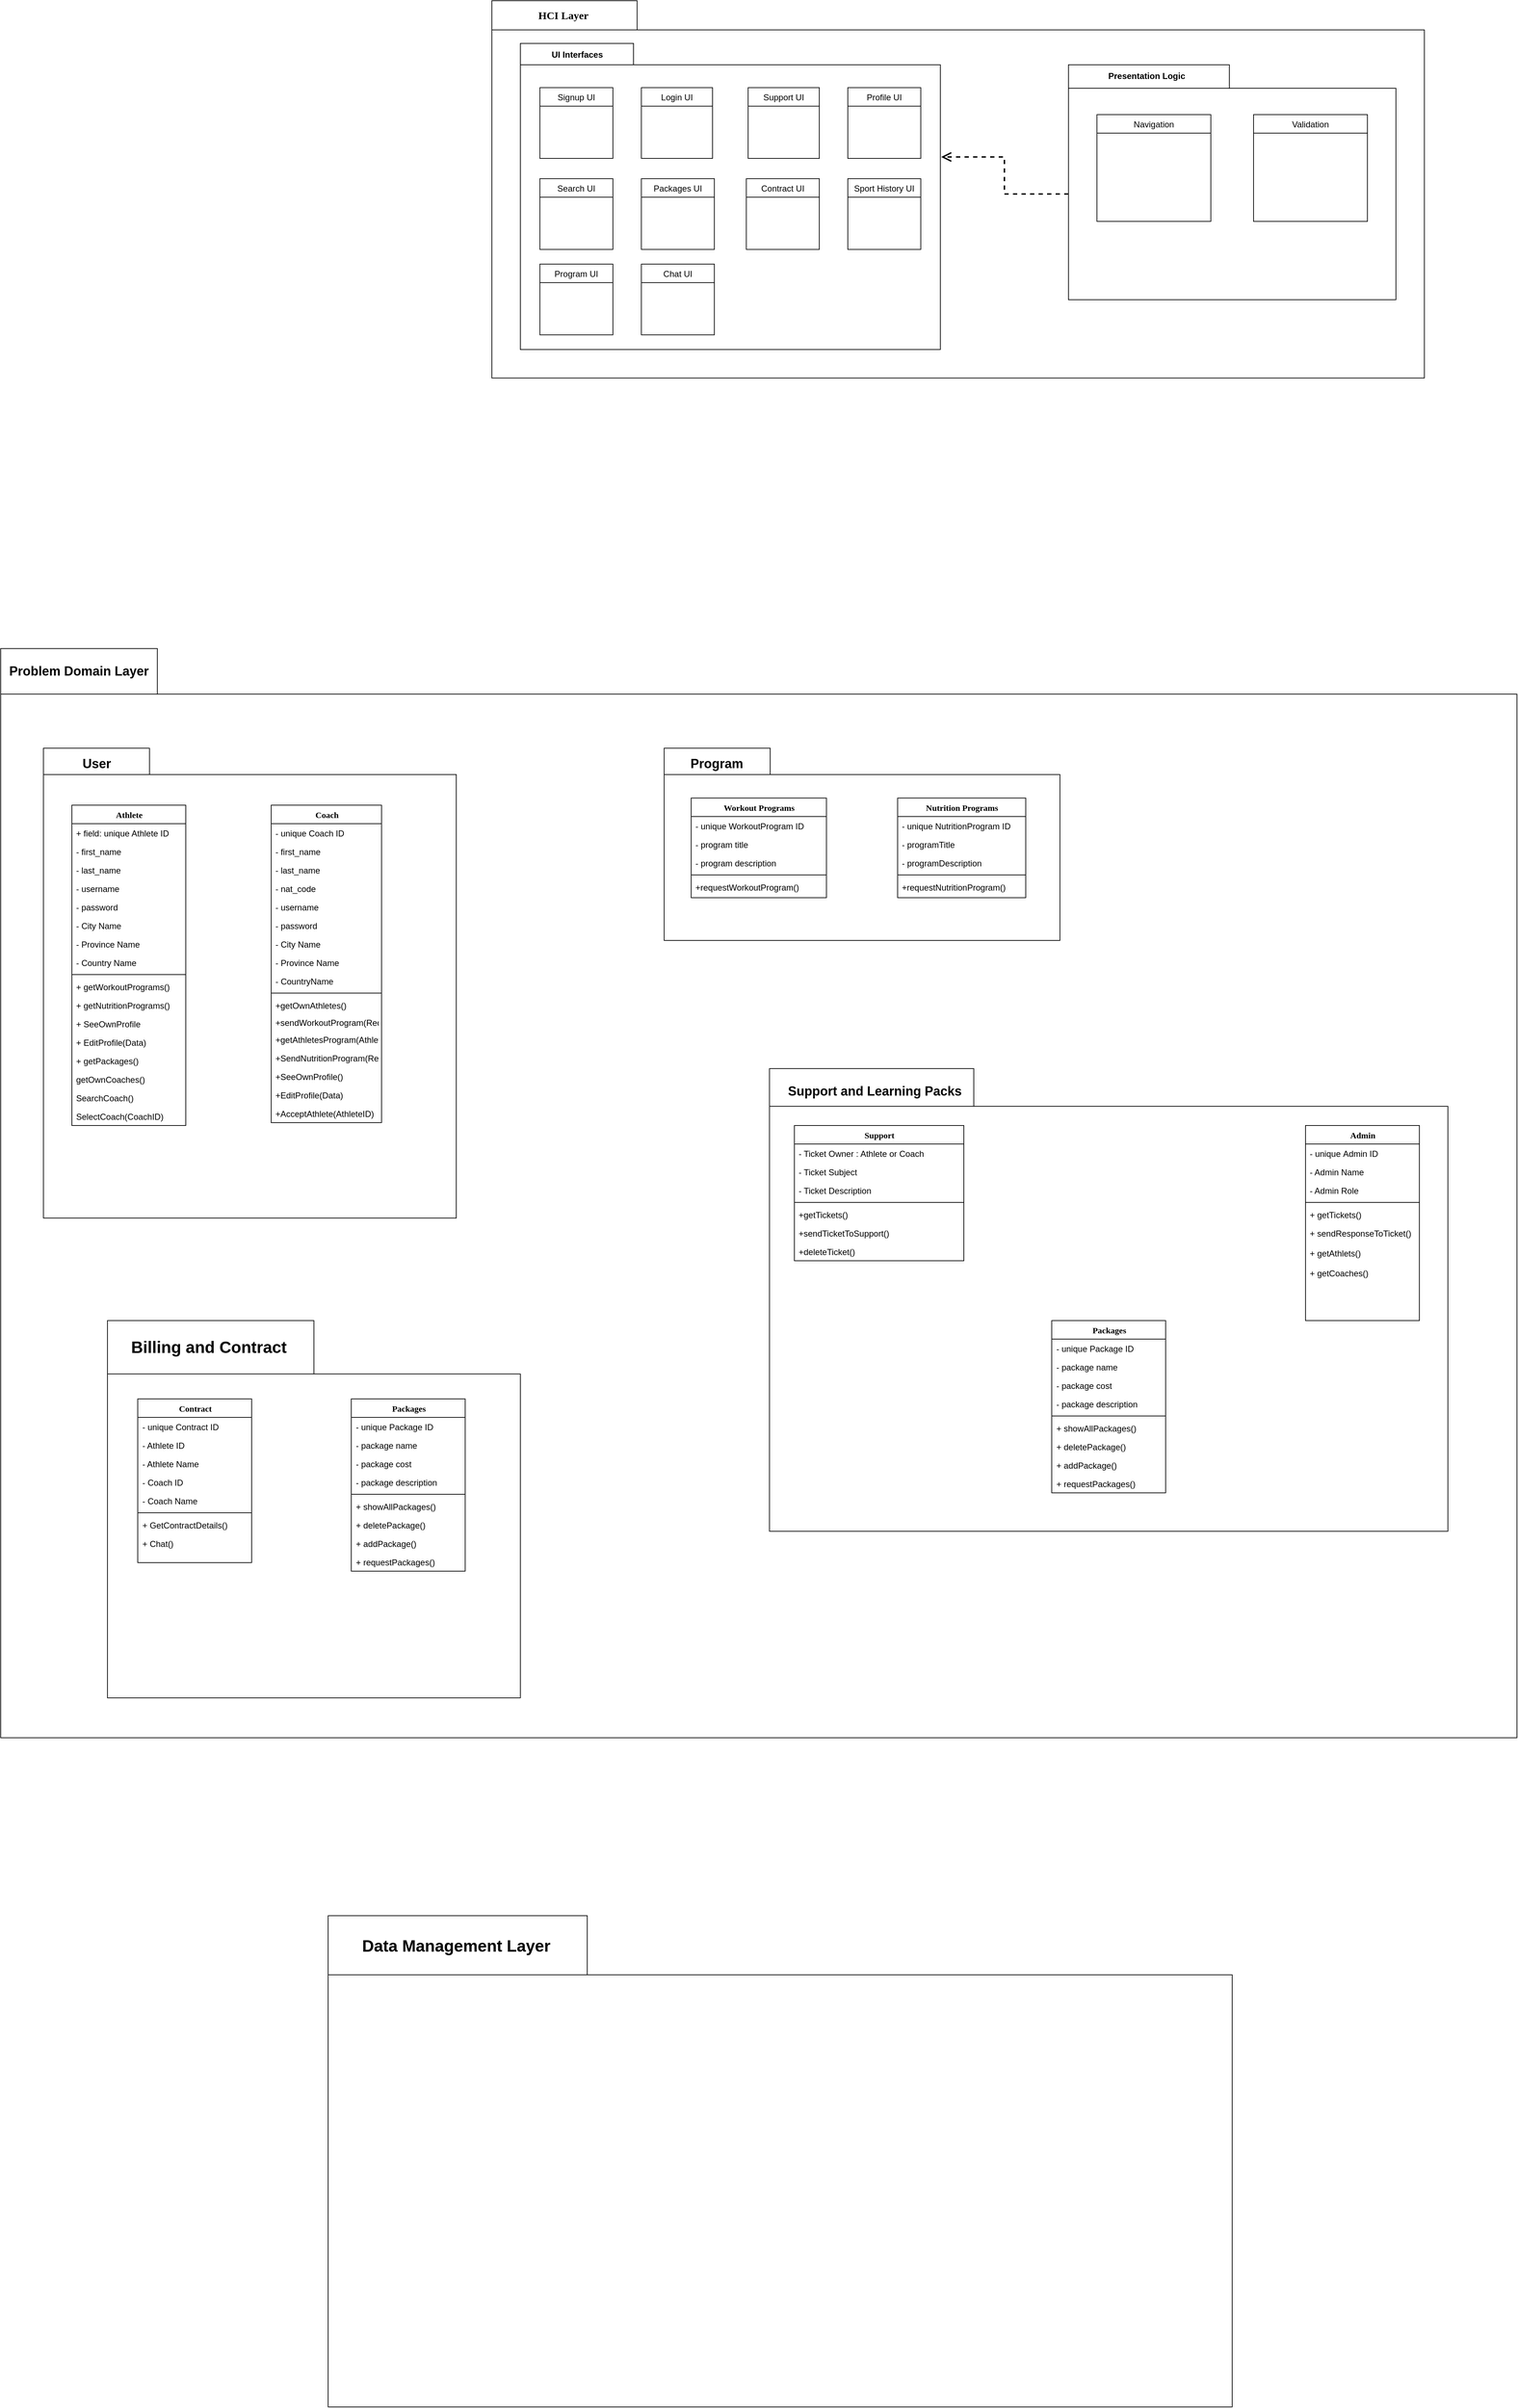 <mxfile version="12.5.8" type="github">
  <diagram name="Page-1" id="b5b7bab2-c9e2-2cf4-8b2a-24fd1a2a6d21">
    <mxGraphModel dx="2076" dy="2265" grid="1" gridSize="10" guides="1" tooltips="1" connect="1" arrows="1" fold="1" page="1" pageScale="1" pageWidth="827" pageHeight="1169" background="#ffffff" math="0" shadow="0">
      <root>
        <mxCell id="0"/>
        <mxCell id="1" parent="0"/>
        <mxCell id="tYp6Sg9qTfao6b7lQUXx-10" value="" style="group" parent="1" vertex="1" connectable="0">
          <mxGeometry x="760" y="-250" width="590" height="430" as="geometry"/>
        </mxCell>
        <mxCell id="tYp6Sg9qTfao6b7lQUXx-4" value="" style="shape=folder;fontStyle=1;spacingTop=10;tabWidth=159;tabHeight=30;tabPosition=left;html=1;" parent="tYp6Sg9qTfao6b7lQUXx-10" vertex="1">
          <mxGeometry width="590" height="430" as="geometry"/>
        </mxCell>
        <mxCell id="tYp6Sg9qTfao6b7lQUXx-9" value="UI Interfaces" style="text;align=center;fontStyle=1;verticalAlign=middle;spacingLeft=3;spacingRight=3;strokeColor=none;rotatable=0;points=[[0,0.5],[1,0.5]];portConstraint=eastwest;" parent="tYp6Sg9qTfao6b7lQUXx-10" vertex="1">
          <mxGeometry width="160" height="30" as="geometry"/>
        </mxCell>
        <mxCell id="tYp6Sg9qTfao6b7lQUXx-32" value="Signup UI" style="swimlane;fontStyle=0;childLayout=stackLayout;horizontal=1;startSize=26;fillColor=none;horizontalStack=0;resizeParent=1;resizeParentMax=0;resizeLast=0;collapsible=1;marginBottom=0;" parent="tYp6Sg9qTfao6b7lQUXx-10" vertex="1">
          <mxGeometry x="27.44" y="62.121" width="102.56" height="99.394" as="geometry">
            <mxRectangle x="20" y="50" width="90" height="26" as="alternateBounds"/>
          </mxGeometry>
        </mxCell>
        <mxCell id="tYp6Sg9qTfao6b7lQUXx-38" value="Login UI" style="swimlane;fontStyle=0;childLayout=stackLayout;horizontal=1;startSize=26;fillColor=none;horizontalStack=0;resizeParent=1;resizeParentMax=0;resizeLast=0;collapsible=1;marginBottom=0;" parent="tYp6Sg9qTfao6b7lQUXx-10" vertex="1">
          <mxGeometry x="170" y="62.121" width="100" height="99.394" as="geometry">
            <mxRectangle x="20" y="50" width="90" height="26" as="alternateBounds"/>
          </mxGeometry>
        </mxCell>
        <mxCell id="tYp6Sg9qTfao6b7lQUXx-39" value="Profile UI" style="swimlane;fontStyle=0;childLayout=stackLayout;horizontal=1;startSize=26;fillColor=none;horizontalStack=0;resizeParent=1;resizeParentMax=0;resizeLast=0;collapsible=1;marginBottom=0;" parent="tYp6Sg9qTfao6b7lQUXx-10" vertex="1">
          <mxGeometry x="460" y="62.121" width="102.56" height="99.394" as="geometry">
            <mxRectangle x="20" y="50" width="90" height="26" as="alternateBounds"/>
          </mxGeometry>
        </mxCell>
        <mxCell id="tYp6Sg9qTfao6b7lQUXx-40" value="Support UI" style="swimlane;fontStyle=0;childLayout=stackLayout;horizontal=1;startSize=26;fillColor=none;horizontalStack=0;resizeParent=1;resizeParentMax=0;resizeLast=0;collapsible=1;marginBottom=0;" parent="tYp6Sg9qTfao6b7lQUXx-10" vertex="1">
          <mxGeometry x="320" y="62.121" width="100" height="99.394" as="geometry">
            <mxRectangle x="20" y="50" width="90" height="26" as="alternateBounds"/>
          </mxGeometry>
        </mxCell>
        <mxCell id="tYp6Sg9qTfao6b7lQUXx-42" value="Search UI" style="swimlane;fontStyle=0;childLayout=stackLayout;horizontal=1;startSize=26;fillColor=none;horizontalStack=0;resizeParent=1;resizeParentMax=0;resizeLast=0;collapsible=1;marginBottom=0;" parent="tYp6Sg9qTfao6b7lQUXx-10" vertex="1">
          <mxGeometry x="27.44" y="190.002" width="102.56" height="99.394" as="geometry">
            <mxRectangle x="20" y="50" width="90" height="26" as="alternateBounds"/>
          </mxGeometry>
        </mxCell>
        <mxCell id="tYp6Sg9qTfao6b7lQUXx-43" value="Packages UI" style="swimlane;fontStyle=0;childLayout=stackLayout;horizontal=1;startSize=26;fillColor=none;horizontalStack=0;resizeParent=1;resizeParentMax=0;resizeLast=0;collapsible=1;marginBottom=0;" parent="tYp6Sg9qTfao6b7lQUXx-10" vertex="1">
          <mxGeometry x="170" y="190.002" width="102.56" height="99.394" as="geometry">
            <mxRectangle x="20" y="50" width="90" height="26" as="alternateBounds"/>
          </mxGeometry>
        </mxCell>
        <mxCell id="tYp6Sg9qTfao6b7lQUXx-50" value="Contract UI" style="swimlane;fontStyle=0;childLayout=stackLayout;horizontal=1;startSize=26;fillColor=none;horizontalStack=0;resizeParent=1;resizeParentMax=0;resizeLast=0;collapsible=1;marginBottom=0;" parent="tYp6Sg9qTfao6b7lQUXx-10" vertex="1">
          <mxGeometry x="317.44" y="190.002" width="102.56" height="99.394" as="geometry">
            <mxRectangle x="20" y="50" width="90" height="26" as="alternateBounds"/>
          </mxGeometry>
        </mxCell>
        <mxCell id="tYp6Sg9qTfao6b7lQUXx-52" value="Sport History UI" style="swimlane;fontStyle=0;childLayout=stackLayout;horizontal=1;startSize=26;fillColor=none;horizontalStack=0;resizeParent=1;resizeParentMax=0;resizeLast=0;collapsible=1;marginBottom=0;" parent="tYp6Sg9qTfao6b7lQUXx-10" vertex="1">
          <mxGeometry x="460" y="190.002" width="102.56" height="99.394" as="geometry">
            <mxRectangle x="20" y="50" width="90" height="26" as="alternateBounds"/>
          </mxGeometry>
        </mxCell>
        <mxCell id="LJv96EUOWv_tqTswNUqL-1" value="Program UI" style="swimlane;fontStyle=0;childLayout=stackLayout;horizontal=1;startSize=26;fillColor=none;horizontalStack=0;resizeParent=1;resizeParentMax=0;resizeLast=0;collapsible=1;marginBottom=0;" vertex="1" parent="tYp6Sg9qTfao6b7lQUXx-10">
          <mxGeometry x="27.44" y="310.002" width="102.56" height="99.394" as="geometry">
            <mxRectangle x="20" y="50" width="90" height="26" as="alternateBounds"/>
          </mxGeometry>
        </mxCell>
        <mxCell id="LJv96EUOWv_tqTswNUqL-2" value="Chat UI" style="swimlane;fontStyle=0;childLayout=stackLayout;horizontal=1;startSize=26;fillColor=none;horizontalStack=0;resizeParent=1;resizeParentMax=0;resizeLast=0;collapsible=1;marginBottom=0;" vertex="1" parent="tYp6Sg9qTfao6b7lQUXx-10">
          <mxGeometry x="170.0" y="310.002" width="102.56" height="99.394" as="geometry">
            <mxRectangle x="20" y="50" width="90" height="26" as="alternateBounds"/>
          </mxGeometry>
        </mxCell>
        <mxCell id="tYp6Sg9qTfao6b7lQUXx-46" value="" style="group" parent="1" vertex="1" connectable="0">
          <mxGeometry x="1530" y="-220" width="460" height="330" as="geometry"/>
        </mxCell>
        <mxCell id="tYp6Sg9qTfao6b7lQUXx-5" value="" style="shape=folder;fontStyle=1;spacingTop=10;tabWidth=226;tabHeight=33;tabPosition=left;html=1;" parent="tYp6Sg9qTfao6b7lQUXx-46" vertex="1">
          <mxGeometry width="460.0" height="330" as="geometry"/>
        </mxCell>
        <mxCell id="tYp6Sg9qTfao6b7lQUXx-45" value="Presentation Logic" style="text;align=center;fontStyle=1;verticalAlign=middle;spacingLeft=3;spacingRight=3;strokeColor=none;rotatable=0;points=[[0,0.5],[1,0.5]];portConstraint=eastwest;" parent="tYp6Sg9qTfao6b7lQUXx-46" vertex="1">
          <mxGeometry width="220" height="30" as="geometry"/>
        </mxCell>
        <mxCell id="tYp6Sg9qTfao6b7lQUXx-53" value="Navigation" style="swimlane;fontStyle=0;childLayout=stackLayout;horizontal=1;startSize=26;fillColor=none;horizontalStack=0;resizeParent=1;resizeParentMax=0;resizeLast=0;collapsible=1;marginBottom=0;" parent="tYp6Sg9qTfao6b7lQUXx-46" vertex="1">
          <mxGeometry x="40" y="70" width="160" height="150" as="geometry">
            <mxRectangle x="20" y="50" width="90" height="26" as="alternateBounds"/>
          </mxGeometry>
        </mxCell>
        <mxCell id="tYp6Sg9qTfao6b7lQUXx-54" value="Validation" style="swimlane;fontStyle=0;childLayout=stackLayout;horizontal=1;startSize=26;fillColor=none;horizontalStack=0;resizeParent=1;resizeParentMax=0;resizeLast=0;collapsible=1;marginBottom=0;" parent="tYp6Sg9qTfao6b7lQUXx-46" vertex="1">
          <mxGeometry x="260" y="70" width="160" height="150" as="geometry">
            <mxRectangle x="20" y="50" width="90" height="26" as="alternateBounds"/>
          </mxGeometry>
        </mxCell>
        <mxCell id="tYp6Sg9qTfao6b7lQUXx-49" style="edgeStyle=orthogonalEdgeStyle;rounded=0;orthogonalLoop=1;jettySize=auto;html=1;exitX=0;exitY=0;exitDx=0;exitDy=181.5;exitPerimeter=0;entryX=1.002;entryY=0.371;entryDx=0;entryDy=0;entryPerimeter=0;dashed=1;endArrow=open;endFill=0;endSize=10;strokeWidth=2;" parent="1" source="tYp6Sg9qTfao6b7lQUXx-5" target="tYp6Sg9qTfao6b7lQUXx-4" edge="1">
          <mxGeometry relative="1" as="geometry"/>
        </mxCell>
        <mxCell id="tYp6Sg9qTfao6b7lQUXx-55" value="" style="shape=folder;fontStyle=1;spacingTop=10;tabWidth=220;tabHeight=64;tabPosition=left;html=1;rounded=0;shadow=0;comic=0;labelBackgroundColor=none;strokeWidth=1;fillColor=none;fontFamily=Verdana;fontSize=10;align=center;" parent="1" vertex="1">
          <mxGeometry x="30" y="600" width="2130" height="1530" as="geometry"/>
        </mxCell>
        <mxCell id="tYp6Sg9qTfao6b7lQUXx-57" value="Problem Domain Layer" style="text;align=center;fontStyle=1;verticalAlign=middle;spacingLeft=3;spacingRight=3;strokeColor=none;rotatable=0;points=[[0,0.5],[1,0.5]];portConstraint=eastwest;fontSize=18;" parent="1" vertex="1">
          <mxGeometry x="30" y="600" width="220" height="60" as="geometry"/>
        </mxCell>
        <mxCell id="6e0c8c40b5770093-72" value="" style="shape=folder;fontStyle=1;spacingTop=10;tabWidth=204;tabHeight=41;tabPosition=left;html=1;rounded=0;shadow=0;comic=0;labelBackgroundColor=none;strokeWidth=1;fillColor=none;fontFamily=Verdana;fontSize=10;align=center;" parent="1" vertex="1">
          <mxGeometry x="720" y="-310" width="1310" height="530" as="geometry"/>
        </mxCell>
        <mxCell id="6e0c8c40b5770093-73" value="&lt;b&gt;&lt;font style=&quot;font-size: 15px&quot;&gt;HCI Layer&lt;/font&gt;&lt;/b&gt;" style="text;html=1;align=center;verticalAlign=top;spacingTop=-4;fontSize=10;fontFamily=Verdana" parent="1" vertex="1">
          <mxGeometry x="720" y="-300.667" width="200" height="28.0" as="geometry"/>
        </mxCell>
        <mxCell id="LJv96EUOWv_tqTswNUqL-40" value="" style="shape=folder;fontStyle=1;spacingTop=10;tabWidth=149;tabHeight=37;tabPosition=left;html=1;fontSize=18;" vertex="1" parent="1">
          <mxGeometry x="90" y="740" width="580" height="660" as="geometry"/>
        </mxCell>
        <mxCell id="LJv96EUOWv_tqTswNUqL-41" value="User" style="text;align=center;fontStyle=1;verticalAlign=middle;spacingLeft=3;spacingRight=3;strokeColor=none;rotatable=0;points=[[0,0.5],[1,0.5]];portConstraint=eastwest;fontSize=18;" vertex="1" parent="1">
          <mxGeometry x="90" y="740" width="150" height="40" as="geometry"/>
        </mxCell>
        <mxCell id="LJv96EUOWv_tqTswNUqL-42" value="Athlete" style="swimlane;html=1;fontStyle=1;align=center;verticalAlign=top;childLayout=stackLayout;horizontal=1;startSize=26;horizontalStack=0;resizeParent=1;resizeLast=0;collapsible=1;marginBottom=0;swimlaneFillColor=#ffffff;rounded=0;shadow=0;comic=0;labelBackgroundColor=none;strokeWidth=1;fillColor=none;fontFamily=Verdana;fontSize=12" vertex="1" parent="1">
          <mxGeometry x="130" y="820" width="160" height="450" as="geometry"/>
        </mxCell>
        <mxCell id="LJv96EUOWv_tqTswNUqL-43" value="+ field: unique Athlete ID" style="text;html=1;strokeColor=none;fillColor=none;align=left;verticalAlign=top;spacingLeft=4;spacingRight=4;whiteSpace=wrap;overflow=hidden;rotatable=0;points=[[0,0.5],[1,0.5]];portConstraint=eastwest;" vertex="1" parent="LJv96EUOWv_tqTswNUqL-42">
          <mxGeometry y="26" width="160" height="26" as="geometry"/>
        </mxCell>
        <mxCell id="LJv96EUOWv_tqTswNUqL-44" value="- first_name" style="text;html=1;strokeColor=none;fillColor=none;align=left;verticalAlign=top;spacingLeft=4;spacingRight=4;whiteSpace=wrap;overflow=hidden;rotatable=0;points=[[0,0.5],[1,0.5]];portConstraint=eastwest;" vertex="1" parent="LJv96EUOWv_tqTswNUqL-42">
          <mxGeometry y="52" width="160" height="26" as="geometry"/>
        </mxCell>
        <mxCell id="LJv96EUOWv_tqTswNUqL-45" value="- last_name" style="text;html=1;strokeColor=none;fillColor=none;align=left;verticalAlign=top;spacingLeft=4;spacingRight=4;whiteSpace=wrap;overflow=hidden;rotatable=0;points=[[0,0.5],[1,0.5]];portConstraint=eastwest;" vertex="1" parent="LJv96EUOWv_tqTswNUqL-42">
          <mxGeometry y="78" width="160" height="26" as="geometry"/>
        </mxCell>
        <mxCell id="LJv96EUOWv_tqTswNUqL-46" value="- username" style="text;html=1;strokeColor=none;fillColor=none;align=left;verticalAlign=top;spacingLeft=4;spacingRight=4;whiteSpace=wrap;overflow=hidden;rotatable=0;points=[[0,0.5],[1,0.5]];portConstraint=eastwest;" vertex="1" parent="LJv96EUOWv_tqTswNUqL-42">
          <mxGeometry y="104" width="160" height="26" as="geometry"/>
        </mxCell>
        <mxCell id="LJv96EUOWv_tqTswNUqL-47" value="- password" style="text;html=1;strokeColor=none;fillColor=none;align=left;verticalAlign=top;spacingLeft=4;spacingRight=4;whiteSpace=wrap;overflow=hidden;rotatable=0;points=[[0,0.5],[1,0.5]];portConstraint=eastwest;" vertex="1" parent="LJv96EUOWv_tqTswNUqL-42">
          <mxGeometry y="130" width="160" height="26" as="geometry"/>
        </mxCell>
        <mxCell id="LJv96EUOWv_tqTswNUqL-48" value="- City Name" style="text;html=1;strokeColor=none;fillColor=none;align=left;verticalAlign=top;spacingLeft=4;spacingRight=4;whiteSpace=wrap;overflow=hidden;rotatable=0;points=[[0,0.5],[1,0.5]];portConstraint=eastwest;" vertex="1" parent="LJv96EUOWv_tqTswNUqL-42">
          <mxGeometry y="156" width="160" height="26" as="geometry"/>
        </mxCell>
        <mxCell id="LJv96EUOWv_tqTswNUqL-49" value="- Province Name" style="text;html=1;strokeColor=none;fillColor=none;align=left;verticalAlign=top;spacingLeft=4;spacingRight=4;whiteSpace=wrap;overflow=hidden;rotatable=0;points=[[0,0.5],[1,0.5]];portConstraint=eastwest;" vertex="1" parent="LJv96EUOWv_tqTswNUqL-42">
          <mxGeometry y="182" width="160" height="26" as="geometry"/>
        </mxCell>
        <mxCell id="LJv96EUOWv_tqTswNUqL-50" value="- Country Name" style="text;html=1;strokeColor=none;fillColor=none;align=left;verticalAlign=top;spacingLeft=4;spacingRight=4;whiteSpace=wrap;overflow=hidden;rotatable=0;points=[[0,0.5],[1,0.5]];portConstraint=eastwest;" vertex="1" parent="LJv96EUOWv_tqTswNUqL-42">
          <mxGeometry y="208" width="160" height="26" as="geometry"/>
        </mxCell>
        <mxCell id="LJv96EUOWv_tqTswNUqL-51" value="" style="line;html=1;strokeWidth=1;fillColor=none;align=left;verticalAlign=middle;spacingTop=-1;spacingLeft=3;spacingRight=3;rotatable=0;labelPosition=right;points=[];portConstraint=eastwest;" vertex="1" parent="LJv96EUOWv_tqTswNUqL-42">
          <mxGeometry y="234" width="160" height="8" as="geometry"/>
        </mxCell>
        <mxCell id="LJv96EUOWv_tqTswNUqL-52" value="+ getWorkoutPrograms()" style="text;html=1;strokeColor=none;fillColor=none;align=left;verticalAlign=top;spacingLeft=4;spacingRight=4;whiteSpace=wrap;overflow=hidden;rotatable=0;points=[[0,0.5],[1,0.5]];portConstraint=eastwest;" vertex="1" parent="LJv96EUOWv_tqTswNUqL-42">
          <mxGeometry y="242" width="160" height="26" as="geometry"/>
        </mxCell>
        <mxCell id="LJv96EUOWv_tqTswNUqL-53" value="+ getNutritionPrograms()" style="text;html=1;strokeColor=none;fillColor=none;align=left;verticalAlign=top;spacingLeft=4;spacingRight=4;whiteSpace=wrap;overflow=hidden;rotatable=0;points=[[0,0.5],[1,0.5]];portConstraint=eastwest;" vertex="1" parent="LJv96EUOWv_tqTswNUqL-42">
          <mxGeometry y="268" width="160" height="26" as="geometry"/>
        </mxCell>
        <mxCell id="LJv96EUOWv_tqTswNUqL-54" value="+ SeeOwnProfile" style="text;html=1;strokeColor=none;fillColor=none;align=left;verticalAlign=top;spacingLeft=4;spacingRight=4;whiteSpace=wrap;overflow=hidden;rotatable=0;points=[[0,0.5],[1,0.5]];portConstraint=eastwest;" vertex="1" parent="LJv96EUOWv_tqTswNUqL-42">
          <mxGeometry y="294" width="160" height="26" as="geometry"/>
        </mxCell>
        <mxCell id="LJv96EUOWv_tqTswNUqL-55" value="+ EditProfile(Data)" style="text;html=1;strokeColor=none;fillColor=none;align=left;verticalAlign=top;spacingLeft=4;spacingRight=4;whiteSpace=wrap;overflow=hidden;rotatable=0;points=[[0,0.5],[1,0.5]];portConstraint=eastwest;" vertex="1" parent="LJv96EUOWv_tqTswNUqL-42">
          <mxGeometry y="320" width="160" height="26" as="geometry"/>
        </mxCell>
        <mxCell id="LJv96EUOWv_tqTswNUqL-56" value="+ getPackages()" style="text;html=1;strokeColor=none;fillColor=none;align=left;verticalAlign=top;spacingLeft=4;spacingRight=4;whiteSpace=wrap;overflow=hidden;rotatable=0;points=[[0,0.5],[1,0.5]];portConstraint=eastwest;" vertex="1" parent="LJv96EUOWv_tqTswNUqL-42">
          <mxGeometry y="346" width="160" height="26" as="geometry"/>
        </mxCell>
        <mxCell id="LJv96EUOWv_tqTswNUqL-57" value="getOwnCoaches()" style="text;html=1;strokeColor=none;fillColor=none;align=left;verticalAlign=top;spacingLeft=4;spacingRight=4;whiteSpace=wrap;overflow=hidden;rotatable=0;points=[[0,0.5],[1,0.5]];portConstraint=eastwest;" vertex="1" parent="LJv96EUOWv_tqTswNUqL-42">
          <mxGeometry y="372" width="160" height="26" as="geometry"/>
        </mxCell>
        <mxCell id="LJv96EUOWv_tqTswNUqL-58" value="SearchCoach()" style="text;html=1;strokeColor=none;fillColor=none;align=left;verticalAlign=top;spacingLeft=4;spacingRight=4;whiteSpace=wrap;overflow=hidden;rotatable=0;points=[[0,0.5],[1,0.5]];portConstraint=eastwest;" vertex="1" parent="LJv96EUOWv_tqTswNUqL-42">
          <mxGeometry y="398" width="160" height="26" as="geometry"/>
        </mxCell>
        <mxCell id="LJv96EUOWv_tqTswNUqL-59" value="SelectCoach(CoachID)" style="text;html=1;strokeColor=none;fillColor=none;align=left;verticalAlign=top;spacingLeft=4;spacingRight=4;whiteSpace=wrap;overflow=hidden;rotatable=0;points=[[0,0.5],[1,0.5]];portConstraint=eastwest;" vertex="1" parent="LJv96EUOWv_tqTswNUqL-42">
          <mxGeometry y="424" width="160" height="26" as="geometry"/>
        </mxCell>
        <mxCell id="LJv96EUOWv_tqTswNUqL-60" value="Coach" style="swimlane;html=1;fontStyle=1;align=center;verticalAlign=top;childLayout=stackLayout;horizontal=1;startSize=26;horizontalStack=0;resizeParent=1;resizeLast=0;collapsible=1;marginBottom=0;swimlaneFillColor=#ffffff;rounded=0;shadow=0;comic=0;labelBackgroundColor=none;strokeWidth=1;fillColor=none;fontFamily=Verdana;fontSize=12" vertex="1" parent="1">
          <mxGeometry x="410" y="820" width="155" height="446" as="geometry"/>
        </mxCell>
        <mxCell id="LJv96EUOWv_tqTswNUqL-61" value="- unique Coach ID" style="text;html=1;strokeColor=none;fillColor=none;align=left;verticalAlign=top;spacingLeft=4;spacingRight=4;whiteSpace=wrap;overflow=hidden;rotatable=0;points=[[0,0.5],[1,0.5]];portConstraint=eastwest;" vertex="1" parent="LJv96EUOWv_tqTswNUqL-60">
          <mxGeometry y="26" width="155" height="26" as="geometry"/>
        </mxCell>
        <mxCell id="LJv96EUOWv_tqTswNUqL-62" value="- first_name" style="text;html=1;strokeColor=none;fillColor=none;align=left;verticalAlign=top;spacingLeft=4;spacingRight=4;whiteSpace=wrap;overflow=hidden;rotatable=0;points=[[0,0.5],[1,0.5]];portConstraint=eastwest;" vertex="1" parent="LJv96EUOWv_tqTswNUqL-60">
          <mxGeometry y="52" width="155" height="26" as="geometry"/>
        </mxCell>
        <mxCell id="LJv96EUOWv_tqTswNUqL-63" value="- last_name" style="text;html=1;strokeColor=none;fillColor=none;align=left;verticalAlign=top;spacingLeft=4;spacingRight=4;whiteSpace=wrap;overflow=hidden;rotatable=0;points=[[0,0.5],[1,0.5]];portConstraint=eastwest;" vertex="1" parent="LJv96EUOWv_tqTswNUqL-60">
          <mxGeometry y="78" width="155" height="26" as="geometry"/>
        </mxCell>
        <mxCell id="LJv96EUOWv_tqTswNUqL-64" value="- nat_code" style="text;html=1;strokeColor=none;fillColor=none;align=left;verticalAlign=top;spacingLeft=4;spacingRight=4;whiteSpace=wrap;overflow=hidden;rotatable=0;points=[[0,0.5],[1,0.5]];portConstraint=eastwest;" vertex="1" parent="LJv96EUOWv_tqTswNUqL-60">
          <mxGeometry y="104" width="155" height="26" as="geometry"/>
        </mxCell>
        <mxCell id="LJv96EUOWv_tqTswNUqL-65" value="- username" style="text;html=1;strokeColor=none;fillColor=none;align=left;verticalAlign=top;spacingLeft=4;spacingRight=4;whiteSpace=wrap;overflow=hidden;rotatable=0;points=[[0,0.5],[1,0.5]];portConstraint=eastwest;" vertex="1" parent="LJv96EUOWv_tqTswNUqL-60">
          <mxGeometry y="130" width="155" height="26" as="geometry"/>
        </mxCell>
        <mxCell id="LJv96EUOWv_tqTswNUqL-66" value="- password" style="text;html=1;strokeColor=none;fillColor=none;align=left;verticalAlign=top;spacingLeft=4;spacingRight=4;whiteSpace=wrap;overflow=hidden;rotatable=0;points=[[0,0.5],[1,0.5]];portConstraint=eastwest;" vertex="1" parent="LJv96EUOWv_tqTswNUqL-60">
          <mxGeometry y="156" width="155" height="26" as="geometry"/>
        </mxCell>
        <mxCell id="LJv96EUOWv_tqTswNUqL-67" value="- City Name" style="text;html=1;strokeColor=none;fillColor=none;align=left;verticalAlign=top;spacingLeft=4;spacingRight=4;whiteSpace=wrap;overflow=hidden;rotatable=0;points=[[0,0.5],[1,0.5]];portConstraint=eastwest;" vertex="1" parent="LJv96EUOWv_tqTswNUqL-60">
          <mxGeometry y="182" width="155" height="26" as="geometry"/>
        </mxCell>
        <mxCell id="LJv96EUOWv_tqTswNUqL-68" value="- Province Name" style="text;html=1;strokeColor=none;fillColor=none;align=left;verticalAlign=top;spacingLeft=4;spacingRight=4;whiteSpace=wrap;overflow=hidden;rotatable=0;points=[[0,0.5],[1,0.5]];portConstraint=eastwest;" vertex="1" parent="LJv96EUOWv_tqTswNUqL-60">
          <mxGeometry y="208" width="155" height="26" as="geometry"/>
        </mxCell>
        <mxCell id="LJv96EUOWv_tqTswNUqL-69" value="- CountryName" style="text;html=1;strokeColor=none;fillColor=none;align=left;verticalAlign=top;spacingLeft=4;spacingRight=4;whiteSpace=wrap;overflow=hidden;rotatable=0;points=[[0,0.5],[1,0.5]];portConstraint=eastwest;" vertex="1" parent="LJv96EUOWv_tqTswNUqL-60">
          <mxGeometry y="234" width="155" height="26" as="geometry"/>
        </mxCell>
        <mxCell id="LJv96EUOWv_tqTswNUqL-70" value="" style="line;html=1;strokeWidth=1;fillColor=none;align=left;verticalAlign=middle;spacingTop=-1;spacingLeft=3;spacingRight=3;rotatable=0;labelPosition=right;points=[];portConstraint=eastwest;" vertex="1" parent="LJv96EUOWv_tqTswNUqL-60">
          <mxGeometry y="260" width="155" height="8" as="geometry"/>
        </mxCell>
        <mxCell id="LJv96EUOWv_tqTswNUqL-71" value="+getOwnAthletes()" style="text;html=1;strokeColor=none;fillColor=none;align=left;verticalAlign=top;spacingLeft=4;spacingRight=4;whiteSpace=wrap;overflow=hidden;rotatable=0;points=[[0,0.5],[1,0.5]];portConstraint=eastwest;" vertex="1" parent="LJv96EUOWv_tqTswNUqL-60">
          <mxGeometry y="268" width="155" height="24" as="geometry"/>
        </mxCell>
        <mxCell id="LJv96EUOWv_tqTswNUqL-72" value="+sendWorkoutProgram(RequestID)" style="text;html=1;strokeColor=none;fillColor=none;align=left;verticalAlign=top;spacingLeft=4;spacingRight=4;whiteSpace=wrap;overflow=hidden;rotatable=0;points=[[0,0.5],[1,0.5]];portConstraint=eastwest;" vertex="1" parent="LJv96EUOWv_tqTswNUqL-60">
          <mxGeometry y="292" width="155" height="24" as="geometry"/>
        </mxCell>
        <mxCell id="LJv96EUOWv_tqTswNUqL-73" value="+getAthletesProgram(AthleteID)" style="text;html=1;strokeColor=none;fillColor=none;align=left;verticalAlign=top;spacingLeft=4;spacingRight=4;whiteSpace=wrap;overflow=hidden;rotatable=0;points=[[0,0.5],[1,0.5]];portConstraint=eastwest;" vertex="1" parent="LJv96EUOWv_tqTswNUqL-60">
          <mxGeometry y="316" width="155" height="26" as="geometry"/>
        </mxCell>
        <mxCell id="LJv96EUOWv_tqTswNUqL-74" value="+SendNutritionProgram(RequestID)" style="text;html=1;strokeColor=none;fillColor=none;align=left;verticalAlign=top;spacingLeft=4;spacingRight=4;whiteSpace=wrap;overflow=hidden;rotatable=0;points=[[0,0.5],[1,0.5]];portConstraint=eastwest;" vertex="1" parent="LJv96EUOWv_tqTswNUqL-60">
          <mxGeometry y="342" width="155" height="26" as="geometry"/>
        </mxCell>
        <mxCell id="LJv96EUOWv_tqTswNUqL-75" value="+SeeOwnProfile()" style="text;html=1;strokeColor=none;fillColor=none;align=left;verticalAlign=top;spacingLeft=4;spacingRight=4;whiteSpace=wrap;overflow=hidden;rotatable=0;points=[[0,0.5],[1,0.5]];portConstraint=eastwest;" vertex="1" parent="LJv96EUOWv_tqTswNUqL-60">
          <mxGeometry y="368" width="155" height="26" as="geometry"/>
        </mxCell>
        <mxCell id="LJv96EUOWv_tqTswNUqL-76" value="+EditProfile(Data)" style="text;html=1;strokeColor=none;fillColor=none;align=left;verticalAlign=top;spacingLeft=4;spacingRight=4;whiteSpace=wrap;overflow=hidden;rotatable=0;points=[[0,0.5],[1,0.5]];portConstraint=eastwest;" vertex="1" parent="LJv96EUOWv_tqTswNUqL-60">
          <mxGeometry y="394" width="155" height="26" as="geometry"/>
        </mxCell>
        <mxCell id="LJv96EUOWv_tqTswNUqL-77" value="+AcceptAthlete(AthleteID)" style="text;html=1;strokeColor=none;fillColor=none;align=left;verticalAlign=top;spacingLeft=4;spacingRight=4;whiteSpace=wrap;overflow=hidden;rotatable=0;points=[[0,0.5],[1,0.5]];portConstraint=eastwest;" vertex="1" parent="LJv96EUOWv_tqTswNUqL-60">
          <mxGeometry y="420" width="155" height="26" as="geometry"/>
        </mxCell>
        <mxCell id="LJv96EUOWv_tqTswNUqL-78" value="" style="shape=folder;fontStyle=1;spacingTop=10;tabWidth=149;tabHeight=37;tabPosition=left;html=1;fontSize=18;" vertex="1" parent="1">
          <mxGeometry x="962" y="740" width="556" height="270" as="geometry"/>
        </mxCell>
        <mxCell id="LJv96EUOWv_tqTswNUqL-79" value="Program" style="text;align=center;fontStyle=1;verticalAlign=middle;spacingLeft=3;spacingRight=3;strokeColor=none;rotatable=0;points=[[0,0.5],[1,0.5]];portConstraint=eastwest;fontSize=18;" vertex="1" parent="1">
          <mxGeometry x="962" y="740" width="148" height="40" as="geometry"/>
        </mxCell>
        <mxCell id="LJv96EUOWv_tqTswNUqL-80" value="Workout Programs" style="swimlane;html=1;fontStyle=1;align=center;verticalAlign=top;childLayout=stackLayout;horizontal=1;startSize=26;horizontalStack=0;resizeParent=1;resizeLast=0;collapsible=1;marginBottom=0;swimlaneFillColor=#ffffff;rounded=0;shadow=0;comic=0;labelBackgroundColor=none;strokeWidth=1;fillColor=none;fontFamily=Verdana;fontSize=12" vertex="1" parent="1">
          <mxGeometry x="1000" y="810" width="190" height="140" as="geometry"/>
        </mxCell>
        <mxCell id="LJv96EUOWv_tqTswNUqL-81" value="- unique&amp;nbsp;WorkoutProgram ID" style="text;html=1;strokeColor=none;fillColor=none;align=left;verticalAlign=top;spacingLeft=4;spacingRight=4;whiteSpace=wrap;overflow=hidden;rotatable=0;points=[[0,0.5],[1,0.5]];portConstraint=eastwest;" vertex="1" parent="LJv96EUOWv_tqTswNUqL-80">
          <mxGeometry y="26" width="190" height="26" as="geometry"/>
        </mxCell>
        <mxCell id="LJv96EUOWv_tqTswNUqL-82" value="- program title" style="text;html=1;strokeColor=none;fillColor=none;align=left;verticalAlign=top;spacingLeft=4;spacingRight=4;whiteSpace=wrap;overflow=hidden;rotatable=0;points=[[0,0.5],[1,0.5]];portConstraint=eastwest;" vertex="1" parent="LJv96EUOWv_tqTswNUqL-80">
          <mxGeometry y="52" width="190" height="26" as="geometry"/>
        </mxCell>
        <mxCell id="LJv96EUOWv_tqTswNUqL-83" value="- program description" style="text;html=1;strokeColor=none;fillColor=none;align=left;verticalAlign=top;spacingLeft=4;spacingRight=4;whiteSpace=wrap;overflow=hidden;rotatable=0;points=[[0,0.5],[1,0.5]];portConstraint=eastwest;" vertex="1" parent="LJv96EUOWv_tqTswNUqL-80">
          <mxGeometry y="78" width="190" height="26" as="geometry"/>
        </mxCell>
        <mxCell id="LJv96EUOWv_tqTswNUqL-84" value="" style="line;html=1;strokeWidth=1;fillColor=none;align=left;verticalAlign=middle;spacingTop=-1;spacingLeft=3;spacingRight=3;rotatable=0;labelPosition=right;points=[];portConstraint=eastwest;" vertex="1" parent="LJv96EUOWv_tqTswNUqL-80">
          <mxGeometry y="104" width="190" height="8" as="geometry"/>
        </mxCell>
        <mxCell id="LJv96EUOWv_tqTswNUqL-85" value="+requestWorkoutProgram()" style="text;html=1;strokeColor=none;fillColor=none;align=left;verticalAlign=top;spacingLeft=4;spacingRight=4;whiteSpace=wrap;overflow=hidden;rotatable=0;points=[[0,0.5],[1,0.5]];portConstraint=eastwest;" vertex="1" parent="LJv96EUOWv_tqTswNUqL-80">
          <mxGeometry y="112" width="190" height="26" as="geometry"/>
        </mxCell>
        <mxCell id="LJv96EUOWv_tqTswNUqL-86" value="Nutrition Programs" style="swimlane;html=1;fontStyle=1;align=center;verticalAlign=top;childLayout=stackLayout;horizontal=1;startSize=26;horizontalStack=0;resizeParent=1;resizeLast=0;collapsible=1;marginBottom=0;swimlaneFillColor=#ffffff;rounded=0;shadow=0;comic=0;labelBackgroundColor=none;strokeWidth=1;fillColor=none;fontFamily=Verdana;fontSize=12" vertex="1" parent="1">
          <mxGeometry x="1290" y="810" width="180" height="140" as="geometry"/>
        </mxCell>
        <mxCell id="LJv96EUOWv_tqTswNUqL-87" value="- unique NutritionProgram ID" style="text;html=1;strokeColor=none;fillColor=none;align=left;verticalAlign=top;spacingLeft=4;spacingRight=4;whiteSpace=wrap;overflow=hidden;rotatable=0;points=[[0,0.5],[1,0.5]];portConstraint=eastwest;" vertex="1" parent="LJv96EUOWv_tqTswNUqL-86">
          <mxGeometry y="26" width="180" height="26" as="geometry"/>
        </mxCell>
        <mxCell id="LJv96EUOWv_tqTswNUqL-88" value="- programTitle" style="text;html=1;strokeColor=none;fillColor=none;align=left;verticalAlign=top;spacingLeft=4;spacingRight=4;whiteSpace=wrap;overflow=hidden;rotatable=0;points=[[0,0.5],[1,0.5]];portConstraint=eastwest;" vertex="1" parent="LJv96EUOWv_tqTswNUqL-86">
          <mxGeometry y="52" width="180" height="26" as="geometry"/>
        </mxCell>
        <mxCell id="LJv96EUOWv_tqTswNUqL-89" value="- programDescription" style="text;html=1;strokeColor=none;fillColor=none;align=left;verticalAlign=top;spacingLeft=4;spacingRight=4;whiteSpace=wrap;overflow=hidden;rotatable=0;points=[[0,0.5],[1,0.5]];portConstraint=eastwest;" vertex="1" parent="LJv96EUOWv_tqTswNUqL-86">
          <mxGeometry y="78" width="180" height="26" as="geometry"/>
        </mxCell>
        <mxCell id="LJv96EUOWv_tqTswNUqL-90" value="" style="line;html=1;strokeWidth=1;fillColor=none;align=left;verticalAlign=middle;spacingTop=-1;spacingLeft=3;spacingRight=3;rotatable=0;labelPosition=right;points=[];portConstraint=eastwest;" vertex="1" parent="LJv96EUOWv_tqTswNUqL-86">
          <mxGeometry y="104" width="180" height="8" as="geometry"/>
        </mxCell>
        <mxCell id="LJv96EUOWv_tqTswNUqL-91" value="+requestNutritionProgram()" style="text;html=1;strokeColor=none;fillColor=none;align=left;verticalAlign=top;spacingLeft=4;spacingRight=4;whiteSpace=wrap;overflow=hidden;rotatable=0;points=[[0,0.5],[1,0.5]];portConstraint=eastwest;" vertex="1" parent="LJv96EUOWv_tqTswNUqL-86">
          <mxGeometry y="112" width="180" height="26" as="geometry"/>
        </mxCell>
        <mxCell id="LJv96EUOWv_tqTswNUqL-92" value="" style="shape=folder;fontStyle=1;spacingTop=10;tabWidth=287;tabHeight=53;tabPosition=left;html=1;fontSize=18;" vertex="1" parent="1">
          <mxGeometry x="1110" y="1190" width="953" height="650" as="geometry"/>
        </mxCell>
        <mxCell id="LJv96EUOWv_tqTswNUqL-93" value="Support and Learning Packs" style="text;align=center;fontStyle=1;verticalAlign=middle;spacingLeft=3;spacingRight=3;strokeColor=none;rotatable=0;points=[[0,0.5],[1,0.5]];portConstraint=eastwest;fontSize=18;" vertex="1" parent="1">
          <mxGeometry x="1133" y="1200" width="250" height="40" as="geometry"/>
        </mxCell>
        <mxCell id="LJv96EUOWv_tqTswNUqL-94" value="Support" style="swimlane;html=1;fontStyle=1;align=center;verticalAlign=top;childLayout=stackLayout;horizontal=1;startSize=26;horizontalStack=0;resizeParent=1;resizeLast=0;collapsible=1;marginBottom=0;swimlaneFillColor=#ffffff;rounded=0;shadow=0;comic=0;labelBackgroundColor=none;strokeWidth=1;fillColor=none;fontFamily=Verdana;fontSize=12" vertex="1" parent="1">
          <mxGeometry x="1145" y="1270" width="238" height="190" as="geometry"/>
        </mxCell>
        <mxCell id="LJv96EUOWv_tqTswNUqL-95" value="- Ticket Owner : Athlete or Coach" style="text;html=1;strokeColor=none;fillColor=none;align=left;verticalAlign=top;spacingLeft=4;spacingRight=4;whiteSpace=wrap;overflow=hidden;rotatable=0;points=[[0,0.5],[1,0.5]];portConstraint=eastwest;" vertex="1" parent="LJv96EUOWv_tqTswNUqL-94">
          <mxGeometry y="26" width="238" height="26" as="geometry"/>
        </mxCell>
        <mxCell id="LJv96EUOWv_tqTswNUqL-96" value="- Ticket Subject" style="text;html=1;strokeColor=none;fillColor=none;align=left;verticalAlign=top;spacingLeft=4;spacingRight=4;whiteSpace=wrap;overflow=hidden;rotatable=0;points=[[0,0.5],[1,0.5]];portConstraint=eastwest;" vertex="1" parent="LJv96EUOWv_tqTswNUqL-94">
          <mxGeometry y="52" width="238" height="26" as="geometry"/>
        </mxCell>
        <mxCell id="LJv96EUOWv_tqTswNUqL-97" value="- Ticket Description" style="text;html=1;strokeColor=none;fillColor=none;align=left;verticalAlign=top;spacingLeft=4;spacingRight=4;whiteSpace=wrap;overflow=hidden;rotatable=0;points=[[0,0.5],[1,0.5]];portConstraint=eastwest;" vertex="1" parent="LJv96EUOWv_tqTswNUqL-94">
          <mxGeometry y="78" width="238" height="26" as="geometry"/>
        </mxCell>
        <mxCell id="LJv96EUOWv_tqTswNUqL-98" value="" style="line;html=1;strokeWidth=1;fillColor=none;align=left;verticalAlign=middle;spacingTop=-1;spacingLeft=3;spacingRight=3;rotatable=0;labelPosition=right;points=[];portConstraint=eastwest;" vertex="1" parent="LJv96EUOWv_tqTswNUqL-94">
          <mxGeometry y="104" width="238" height="8" as="geometry"/>
        </mxCell>
        <mxCell id="LJv96EUOWv_tqTswNUqL-99" value="+getTickets()" style="text;html=1;strokeColor=none;fillColor=none;align=left;verticalAlign=top;spacingLeft=4;spacingRight=4;whiteSpace=wrap;overflow=hidden;rotatable=0;points=[[0,0.5],[1,0.5]];portConstraint=eastwest;" vertex="1" parent="LJv96EUOWv_tqTswNUqL-94">
          <mxGeometry y="112" width="238" height="26" as="geometry"/>
        </mxCell>
        <mxCell id="LJv96EUOWv_tqTswNUqL-100" value="+sendTicketToSupport()" style="text;html=1;strokeColor=none;fillColor=none;align=left;verticalAlign=top;spacingLeft=4;spacingRight=4;whiteSpace=wrap;overflow=hidden;rotatable=0;points=[[0,0.5],[1,0.5]];portConstraint=eastwest;" vertex="1" parent="LJv96EUOWv_tqTswNUqL-94">
          <mxGeometry y="138" width="238" height="26" as="geometry"/>
        </mxCell>
        <mxCell id="LJv96EUOWv_tqTswNUqL-101" value="+deleteTicket()" style="text;html=1;strokeColor=none;fillColor=none;align=left;verticalAlign=top;spacingLeft=4;spacingRight=4;whiteSpace=wrap;overflow=hidden;rotatable=0;points=[[0,0.5],[1,0.5]];portConstraint=eastwest;" vertex="1" parent="LJv96EUOWv_tqTswNUqL-94">
          <mxGeometry y="164" width="238" height="26" as="geometry"/>
        </mxCell>
        <mxCell id="LJv96EUOWv_tqTswNUqL-102" value="Admin" style="swimlane;html=1;fontStyle=1;align=center;verticalAlign=top;childLayout=stackLayout;horizontal=1;startSize=26;horizontalStack=0;resizeParent=1;resizeLast=0;collapsible=1;marginBottom=0;swimlaneFillColor=#ffffff;rounded=0;shadow=0;comic=0;labelBackgroundColor=none;strokeWidth=1;fillColor=none;fontFamily=Verdana;fontSize=12" vertex="1" parent="1">
          <mxGeometry x="1863" y="1270" width="160" height="274" as="geometry"/>
        </mxCell>
        <mxCell id="LJv96EUOWv_tqTswNUqL-103" value="- unique&amp;nbsp;Admin ID" style="text;html=1;strokeColor=none;fillColor=none;align=left;verticalAlign=top;spacingLeft=4;spacingRight=4;whiteSpace=wrap;overflow=hidden;rotatable=0;points=[[0,0.5],[1,0.5]];portConstraint=eastwest;" vertex="1" parent="LJv96EUOWv_tqTswNUqL-102">
          <mxGeometry y="26" width="160" height="26" as="geometry"/>
        </mxCell>
        <mxCell id="LJv96EUOWv_tqTswNUqL-104" value="- Admin Name" style="text;html=1;strokeColor=none;fillColor=none;align=left;verticalAlign=top;spacingLeft=4;spacingRight=4;whiteSpace=wrap;overflow=hidden;rotatable=0;points=[[0,0.5],[1,0.5]];portConstraint=eastwest;" vertex="1" parent="LJv96EUOWv_tqTswNUqL-102">
          <mxGeometry y="52" width="160" height="26" as="geometry"/>
        </mxCell>
        <mxCell id="LJv96EUOWv_tqTswNUqL-105" value="- Admin Role" style="text;html=1;strokeColor=none;fillColor=none;align=left;verticalAlign=top;spacingLeft=4;spacingRight=4;whiteSpace=wrap;overflow=hidden;rotatable=0;points=[[0,0.5],[1,0.5]];portConstraint=eastwest;" vertex="1" parent="LJv96EUOWv_tqTswNUqL-102">
          <mxGeometry y="78" width="160" height="26" as="geometry"/>
        </mxCell>
        <mxCell id="LJv96EUOWv_tqTswNUqL-106" value="" style="line;html=1;strokeWidth=1;fillColor=none;align=left;verticalAlign=middle;spacingTop=-1;spacingLeft=3;spacingRight=3;rotatable=0;labelPosition=right;points=[];portConstraint=eastwest;" vertex="1" parent="LJv96EUOWv_tqTswNUqL-102">
          <mxGeometry y="104" width="160" height="8" as="geometry"/>
        </mxCell>
        <mxCell id="LJv96EUOWv_tqTswNUqL-107" value="+ getTickets()" style="text;html=1;strokeColor=none;fillColor=none;align=left;verticalAlign=top;spacingLeft=4;spacingRight=4;whiteSpace=wrap;overflow=hidden;rotatable=0;points=[[0,0.5],[1,0.5]];portConstraint=eastwest;" vertex="1" parent="LJv96EUOWv_tqTswNUqL-102">
          <mxGeometry y="112" width="160" height="26" as="geometry"/>
        </mxCell>
        <mxCell id="LJv96EUOWv_tqTswNUqL-108" value="+ sendResponseToTicket()" style="text;html=1;strokeColor=none;fillColor=none;align=left;verticalAlign=top;spacingLeft=4;spacingRight=4;whiteSpace=wrap;overflow=hidden;rotatable=0;points=[[0,0.5],[1,0.5]];portConstraint=eastwest;" vertex="1" parent="LJv96EUOWv_tqTswNUqL-102">
          <mxGeometry y="138" width="160" height="28" as="geometry"/>
        </mxCell>
        <mxCell id="LJv96EUOWv_tqTswNUqL-109" value="+ getAthlets()" style="text;html=1;strokeColor=none;fillColor=none;align=left;verticalAlign=top;spacingLeft=4;spacingRight=4;whiteSpace=wrap;overflow=hidden;rotatable=0;points=[[0,0.5],[1,0.5]];portConstraint=eastwest;" vertex="1" parent="LJv96EUOWv_tqTswNUqL-102">
          <mxGeometry y="166" width="160" height="28" as="geometry"/>
        </mxCell>
        <mxCell id="LJv96EUOWv_tqTswNUqL-110" value="+ getCoaches()" style="text;html=1;strokeColor=none;fillColor=none;align=left;verticalAlign=top;spacingLeft=4;spacingRight=4;whiteSpace=wrap;overflow=hidden;rotatable=0;points=[[0,0.5],[1,0.5]];portConstraint=eastwest;" vertex="1" parent="LJv96EUOWv_tqTswNUqL-102">
          <mxGeometry y="194" width="160" height="28" as="geometry"/>
        </mxCell>
        <mxCell id="LJv96EUOWv_tqTswNUqL-111" value="Packages" style="swimlane;html=1;fontStyle=1;align=center;verticalAlign=top;childLayout=stackLayout;horizontal=1;startSize=26;horizontalStack=0;resizeParent=1;resizeLast=0;collapsible=1;marginBottom=0;swimlaneFillColor=#ffffff;rounded=0;shadow=0;comic=0;labelBackgroundColor=none;strokeWidth=1;fillColor=none;fontFamily=Verdana;fontSize=12" vertex="1" parent="1">
          <mxGeometry x="1506.5" y="1544" width="160" height="242" as="geometry"/>
        </mxCell>
        <mxCell id="LJv96EUOWv_tqTswNUqL-112" value="- unique Package ID" style="text;html=1;strokeColor=none;fillColor=none;align=left;verticalAlign=top;spacingLeft=4;spacingRight=4;whiteSpace=wrap;overflow=hidden;rotatable=0;points=[[0,0.5],[1,0.5]];portConstraint=eastwest;" vertex="1" parent="LJv96EUOWv_tqTswNUqL-111">
          <mxGeometry y="26" width="160" height="26" as="geometry"/>
        </mxCell>
        <mxCell id="LJv96EUOWv_tqTswNUqL-113" value="- package name" style="text;html=1;strokeColor=none;fillColor=none;align=left;verticalAlign=top;spacingLeft=4;spacingRight=4;whiteSpace=wrap;overflow=hidden;rotatable=0;points=[[0,0.5],[1,0.5]];portConstraint=eastwest;" vertex="1" parent="LJv96EUOWv_tqTswNUqL-111">
          <mxGeometry y="52" width="160" height="26" as="geometry"/>
        </mxCell>
        <mxCell id="LJv96EUOWv_tqTswNUqL-114" value="- package cost" style="text;html=1;strokeColor=none;fillColor=none;align=left;verticalAlign=top;spacingLeft=4;spacingRight=4;whiteSpace=wrap;overflow=hidden;rotatable=0;points=[[0,0.5],[1,0.5]];portConstraint=eastwest;" vertex="1" parent="LJv96EUOWv_tqTswNUqL-111">
          <mxGeometry y="78" width="160" height="26" as="geometry"/>
        </mxCell>
        <mxCell id="LJv96EUOWv_tqTswNUqL-115" value="- package description" style="text;html=1;strokeColor=none;fillColor=none;align=left;verticalAlign=top;spacingLeft=4;spacingRight=4;whiteSpace=wrap;overflow=hidden;rotatable=0;points=[[0,0.5],[1,0.5]];portConstraint=eastwest;" vertex="1" parent="LJv96EUOWv_tqTswNUqL-111">
          <mxGeometry y="104" width="160" height="26" as="geometry"/>
        </mxCell>
        <mxCell id="LJv96EUOWv_tqTswNUqL-116" value="" style="line;html=1;strokeWidth=1;fillColor=none;align=left;verticalAlign=middle;spacingTop=-1;spacingLeft=3;spacingRight=3;rotatable=0;labelPosition=right;points=[];portConstraint=eastwest;" vertex="1" parent="LJv96EUOWv_tqTswNUqL-111">
          <mxGeometry y="130" width="160" height="8" as="geometry"/>
        </mxCell>
        <mxCell id="LJv96EUOWv_tqTswNUqL-117" value="+ showAllPackages()" style="text;html=1;strokeColor=none;fillColor=none;align=left;verticalAlign=top;spacingLeft=4;spacingRight=4;whiteSpace=wrap;overflow=hidden;rotatable=0;points=[[0,0.5],[1,0.5]];portConstraint=eastwest;" vertex="1" parent="LJv96EUOWv_tqTswNUqL-111">
          <mxGeometry y="138" width="160" height="26" as="geometry"/>
        </mxCell>
        <mxCell id="LJv96EUOWv_tqTswNUqL-118" value="+ deletePackage()" style="text;html=1;strokeColor=none;fillColor=none;align=left;verticalAlign=top;spacingLeft=4;spacingRight=4;whiteSpace=wrap;overflow=hidden;rotatable=0;points=[[0,0.5],[1,0.5]];portConstraint=eastwest;" vertex="1" parent="LJv96EUOWv_tqTswNUqL-111">
          <mxGeometry y="164" width="160" height="26" as="geometry"/>
        </mxCell>
        <mxCell id="LJv96EUOWv_tqTswNUqL-119" value="+ addPackage()" style="text;html=1;strokeColor=none;fillColor=none;align=left;verticalAlign=top;spacingLeft=4;spacingRight=4;whiteSpace=wrap;overflow=hidden;rotatable=0;points=[[0,0.5],[1,0.5]];portConstraint=eastwest;" vertex="1" parent="LJv96EUOWv_tqTswNUqL-111">
          <mxGeometry y="190" width="160" height="26" as="geometry"/>
        </mxCell>
        <mxCell id="LJv96EUOWv_tqTswNUqL-120" value="+ requestPackages()" style="text;html=1;strokeColor=none;fillColor=none;align=left;verticalAlign=top;spacingLeft=4;spacingRight=4;whiteSpace=wrap;overflow=hidden;rotatable=0;points=[[0,0.5],[1,0.5]];portConstraint=eastwest;" vertex="1" parent="LJv96EUOWv_tqTswNUqL-111">
          <mxGeometry y="216" width="160" height="26" as="geometry"/>
        </mxCell>
        <mxCell id="LJv96EUOWv_tqTswNUqL-131" value="" style="shape=folder;fontStyle=1;spacingTop=10;tabWidth=290;tabHeight=75;tabPosition=left;html=1;fontSize=18;" vertex="1" parent="1">
          <mxGeometry x="180" y="1544" width="580" height="530" as="geometry"/>
        </mxCell>
        <mxCell id="LJv96EUOWv_tqTswNUqL-121" value="Contract" style="swimlane;html=1;fontStyle=1;align=center;verticalAlign=top;childLayout=stackLayout;horizontal=1;startSize=26;horizontalStack=0;resizeParent=1;resizeLast=0;collapsible=1;marginBottom=0;swimlaneFillColor=#ffffff;rounded=0;shadow=0;comic=0;labelBackgroundColor=none;strokeWidth=1;fillColor=none;fontFamily=Verdana;fontSize=12" vertex="1" parent="1">
          <mxGeometry x="222.5" y="1654" width="160" height="230" as="geometry"/>
        </mxCell>
        <mxCell id="LJv96EUOWv_tqTswNUqL-122" value="- unique&amp;nbsp;Contract ID" style="text;html=1;strokeColor=none;fillColor=none;align=left;verticalAlign=top;spacingLeft=4;spacingRight=4;whiteSpace=wrap;overflow=hidden;rotatable=0;points=[[0,0.5],[1,0.5]];portConstraint=eastwest;" vertex="1" parent="LJv96EUOWv_tqTswNUqL-121">
          <mxGeometry y="26" width="160" height="26" as="geometry"/>
        </mxCell>
        <mxCell id="LJv96EUOWv_tqTswNUqL-123" value="- Athlete ID" style="text;html=1;strokeColor=none;fillColor=none;align=left;verticalAlign=top;spacingLeft=4;spacingRight=4;whiteSpace=wrap;overflow=hidden;rotatable=0;points=[[0,0.5],[1,0.5]];portConstraint=eastwest;" vertex="1" parent="LJv96EUOWv_tqTswNUqL-121">
          <mxGeometry y="52" width="160" height="26" as="geometry"/>
        </mxCell>
        <mxCell id="LJv96EUOWv_tqTswNUqL-124" value="- Athlete Name" style="text;html=1;strokeColor=none;fillColor=none;align=left;verticalAlign=top;spacingLeft=4;spacingRight=4;whiteSpace=wrap;overflow=hidden;rotatable=0;points=[[0,0.5],[1,0.5]];portConstraint=eastwest;" vertex="1" parent="LJv96EUOWv_tqTswNUqL-121">
          <mxGeometry y="78" width="160" height="26" as="geometry"/>
        </mxCell>
        <mxCell id="LJv96EUOWv_tqTswNUqL-125" value="- Coach ID" style="text;html=1;strokeColor=none;fillColor=none;align=left;verticalAlign=top;spacingLeft=4;spacingRight=4;whiteSpace=wrap;overflow=hidden;rotatable=0;points=[[0,0.5],[1,0.5]];portConstraint=eastwest;" vertex="1" parent="LJv96EUOWv_tqTswNUqL-121">
          <mxGeometry y="104" width="160" height="26" as="geometry"/>
        </mxCell>
        <mxCell id="LJv96EUOWv_tqTswNUqL-126" value="- Coach Name" style="text;html=1;strokeColor=none;fillColor=none;align=left;verticalAlign=top;spacingLeft=4;spacingRight=4;whiteSpace=wrap;overflow=hidden;rotatable=0;points=[[0,0.5],[1,0.5]];portConstraint=eastwest;" vertex="1" parent="LJv96EUOWv_tqTswNUqL-121">
          <mxGeometry y="130" width="160" height="26" as="geometry"/>
        </mxCell>
        <mxCell id="LJv96EUOWv_tqTswNUqL-127" value="" style="line;html=1;strokeWidth=1;fillColor=none;align=left;verticalAlign=middle;spacingTop=-1;spacingLeft=3;spacingRight=3;rotatable=0;labelPosition=right;points=[];portConstraint=eastwest;" vertex="1" parent="LJv96EUOWv_tqTswNUqL-121">
          <mxGeometry y="156" width="160" height="8" as="geometry"/>
        </mxCell>
        <mxCell id="LJv96EUOWv_tqTswNUqL-128" value="+ GetContractDetails()" style="text;html=1;strokeColor=none;fillColor=none;align=left;verticalAlign=top;spacingLeft=4;spacingRight=4;whiteSpace=wrap;overflow=hidden;rotatable=0;points=[[0,0.5],[1,0.5]];portConstraint=eastwest;" vertex="1" parent="LJv96EUOWv_tqTswNUqL-121">
          <mxGeometry y="164" width="160" height="26" as="geometry"/>
        </mxCell>
        <mxCell id="LJv96EUOWv_tqTswNUqL-129" value="+ Chat()" style="text;html=1;strokeColor=none;fillColor=none;align=left;verticalAlign=top;spacingLeft=4;spacingRight=4;whiteSpace=wrap;overflow=hidden;rotatable=0;points=[[0,0.5],[1,0.5]];portConstraint=eastwest;" vertex="1" parent="LJv96EUOWv_tqTswNUqL-121">
          <mxGeometry y="190" width="160" height="28" as="geometry"/>
        </mxCell>
        <mxCell id="LJv96EUOWv_tqTswNUqL-133" value="Packages" style="swimlane;html=1;fontStyle=1;align=center;verticalAlign=top;childLayout=stackLayout;horizontal=1;startSize=26;horizontalStack=0;resizeParent=1;resizeLast=0;collapsible=1;marginBottom=0;swimlaneFillColor=#ffffff;rounded=0;shadow=0;comic=0;labelBackgroundColor=none;strokeWidth=1;fillColor=none;fontFamily=Verdana;fontSize=12" vertex="1" parent="1">
          <mxGeometry x="522.5" y="1654" width="160" height="242" as="geometry"/>
        </mxCell>
        <mxCell id="LJv96EUOWv_tqTswNUqL-134" value="- unique Package ID" style="text;html=1;strokeColor=none;fillColor=none;align=left;verticalAlign=top;spacingLeft=4;spacingRight=4;whiteSpace=wrap;overflow=hidden;rotatable=0;points=[[0,0.5],[1,0.5]];portConstraint=eastwest;" vertex="1" parent="LJv96EUOWv_tqTswNUqL-133">
          <mxGeometry y="26" width="160" height="26" as="geometry"/>
        </mxCell>
        <mxCell id="LJv96EUOWv_tqTswNUqL-135" value="- package name" style="text;html=1;strokeColor=none;fillColor=none;align=left;verticalAlign=top;spacingLeft=4;spacingRight=4;whiteSpace=wrap;overflow=hidden;rotatable=0;points=[[0,0.5],[1,0.5]];portConstraint=eastwest;" vertex="1" parent="LJv96EUOWv_tqTswNUqL-133">
          <mxGeometry y="52" width="160" height="26" as="geometry"/>
        </mxCell>
        <mxCell id="LJv96EUOWv_tqTswNUqL-136" value="- package cost" style="text;html=1;strokeColor=none;fillColor=none;align=left;verticalAlign=top;spacingLeft=4;spacingRight=4;whiteSpace=wrap;overflow=hidden;rotatable=0;points=[[0,0.5],[1,0.5]];portConstraint=eastwest;" vertex="1" parent="LJv96EUOWv_tqTswNUqL-133">
          <mxGeometry y="78" width="160" height="26" as="geometry"/>
        </mxCell>
        <mxCell id="LJv96EUOWv_tqTswNUqL-137" value="- package description" style="text;html=1;strokeColor=none;fillColor=none;align=left;verticalAlign=top;spacingLeft=4;spacingRight=4;whiteSpace=wrap;overflow=hidden;rotatable=0;points=[[0,0.5],[1,0.5]];portConstraint=eastwest;" vertex="1" parent="LJv96EUOWv_tqTswNUqL-133">
          <mxGeometry y="104" width="160" height="26" as="geometry"/>
        </mxCell>
        <mxCell id="LJv96EUOWv_tqTswNUqL-138" value="" style="line;html=1;strokeWidth=1;fillColor=none;align=left;verticalAlign=middle;spacingTop=-1;spacingLeft=3;spacingRight=3;rotatable=0;labelPosition=right;points=[];portConstraint=eastwest;" vertex="1" parent="LJv96EUOWv_tqTswNUqL-133">
          <mxGeometry y="130" width="160" height="8" as="geometry"/>
        </mxCell>
        <mxCell id="LJv96EUOWv_tqTswNUqL-139" value="+ showAllPackages()" style="text;html=1;strokeColor=none;fillColor=none;align=left;verticalAlign=top;spacingLeft=4;spacingRight=4;whiteSpace=wrap;overflow=hidden;rotatable=0;points=[[0,0.5],[1,0.5]];portConstraint=eastwest;" vertex="1" parent="LJv96EUOWv_tqTswNUqL-133">
          <mxGeometry y="138" width="160" height="26" as="geometry"/>
        </mxCell>
        <mxCell id="LJv96EUOWv_tqTswNUqL-140" value="+ deletePackage()" style="text;html=1;strokeColor=none;fillColor=none;align=left;verticalAlign=top;spacingLeft=4;spacingRight=4;whiteSpace=wrap;overflow=hidden;rotatable=0;points=[[0,0.5],[1,0.5]];portConstraint=eastwest;" vertex="1" parent="LJv96EUOWv_tqTswNUqL-133">
          <mxGeometry y="164" width="160" height="26" as="geometry"/>
        </mxCell>
        <mxCell id="LJv96EUOWv_tqTswNUqL-141" value="+ addPackage()" style="text;html=1;strokeColor=none;fillColor=none;align=left;verticalAlign=top;spacingLeft=4;spacingRight=4;whiteSpace=wrap;overflow=hidden;rotatable=0;points=[[0,0.5],[1,0.5]];portConstraint=eastwest;" vertex="1" parent="LJv96EUOWv_tqTswNUqL-133">
          <mxGeometry y="190" width="160" height="26" as="geometry"/>
        </mxCell>
        <mxCell id="LJv96EUOWv_tqTswNUqL-142" value="+ requestPackages()" style="text;html=1;strokeColor=none;fillColor=none;align=left;verticalAlign=top;spacingLeft=4;spacingRight=4;whiteSpace=wrap;overflow=hidden;rotatable=0;points=[[0,0.5],[1,0.5]];portConstraint=eastwest;" vertex="1" parent="LJv96EUOWv_tqTswNUqL-133">
          <mxGeometry y="216" width="160" height="26" as="geometry"/>
        </mxCell>
        <mxCell id="LJv96EUOWv_tqTswNUqL-143" value="Billing and Contract" style="text;align=center;fontStyle=1;verticalAlign=middle;spacingLeft=3;spacingRight=3;strokeColor=none;rotatable=0;points=[[0,0.5],[1,0.5]];portConstraint=eastwest;fontSize=23;" vertex="1" parent="1">
          <mxGeometry x="182.5" y="1544" width="280" height="70" as="geometry"/>
        </mxCell>
        <mxCell id="LJv96EUOWv_tqTswNUqL-144" value="" style="shape=folder;fontStyle=1;spacingTop=10;tabWidth=364;tabHeight=83;tabPosition=left;html=1;fontSize=23;" vertex="1" parent="1">
          <mxGeometry x="490" y="2380" width="1270" height="690" as="geometry"/>
        </mxCell>
        <mxCell id="LJv96EUOWv_tqTswNUqL-145" value="Data Management Layer" style="text;align=center;fontStyle=1;verticalAlign=middle;spacingLeft=3;spacingRight=3;strokeColor=none;rotatable=0;points=[[0,0.5],[1,0.5]];portConstraint=eastwest;fontSize=23;" vertex="1" parent="1">
          <mxGeometry x="490" y="2380" width="360" height="80" as="geometry"/>
        </mxCell>
      </root>
    </mxGraphModel>
  </diagram>
</mxfile>

